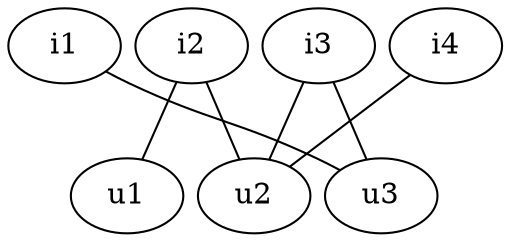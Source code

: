 
graph G {

    //rankdir = LR;
    //ranksep = 0.1
    //ratio = 0.5;
    nodesep = 0.1;

    i1
    i2
    i3
    i4

    u1
    u2
    u3

    { rank = same; i1; i2; i3; i4 }
    { rank = same; u1; u2; u3 }

    // Trick to force ordering
    {
        edge[style=invisible]
        i1 -- i2 -- i3 -- i4
        u1 -- u2 -- u3
    }

    i1 -- u3
    i2 -- u1
    i2 -- u2
    i3 -- u2
    i3 -- u3
    i4 -- u2

    //graph [style="rounded, filled", color=red, fillcolor=khaki, fontsize=10]
    //node [shape=plaintext, fontsize=10.0]
    //ratio = 0.5;
    //size = "10,10";
    //nodesep = 0.1;
    //rankdir = LR;
    //ranksep = 0.1

    //{ rank = same; A }
    //{ rank = same; B; H }
    //{ rank = same; C1; C2; D; G }

    //A -- B
    //A -- H

    //B -- C1

    //H -- C2 [style=dotted]
    //H -- D
    //H -- G

    //C1 [label=C]
    //C2 [label=C]
    //A [xlabel=1]
    //B [xlabel=2, shape=plaintext]
    //H [xlabel=3, style=filled]

    //G [xlabel=4, shape=doublecircle, style=filled]

    //A1 [label="app(A,B,[1,2,3])"]
    //R1 [label="R1"]

    //A2 [label="app(K,L,[2,3])"]
    //R2 [label="R2"]

    //A3 [label="app(K',L',[3])"]
    //R3 [label="R3"]

    //A4 [label="app(K'',L'',[])"]
    //R4 [label="R4"]

    //A1 -- R1
    //A1 -- A2

    //A2 -- R2
    //A2 -- A3

    //A3 -- R3
    //A3 -- A4

    //A4 -- R4
}
